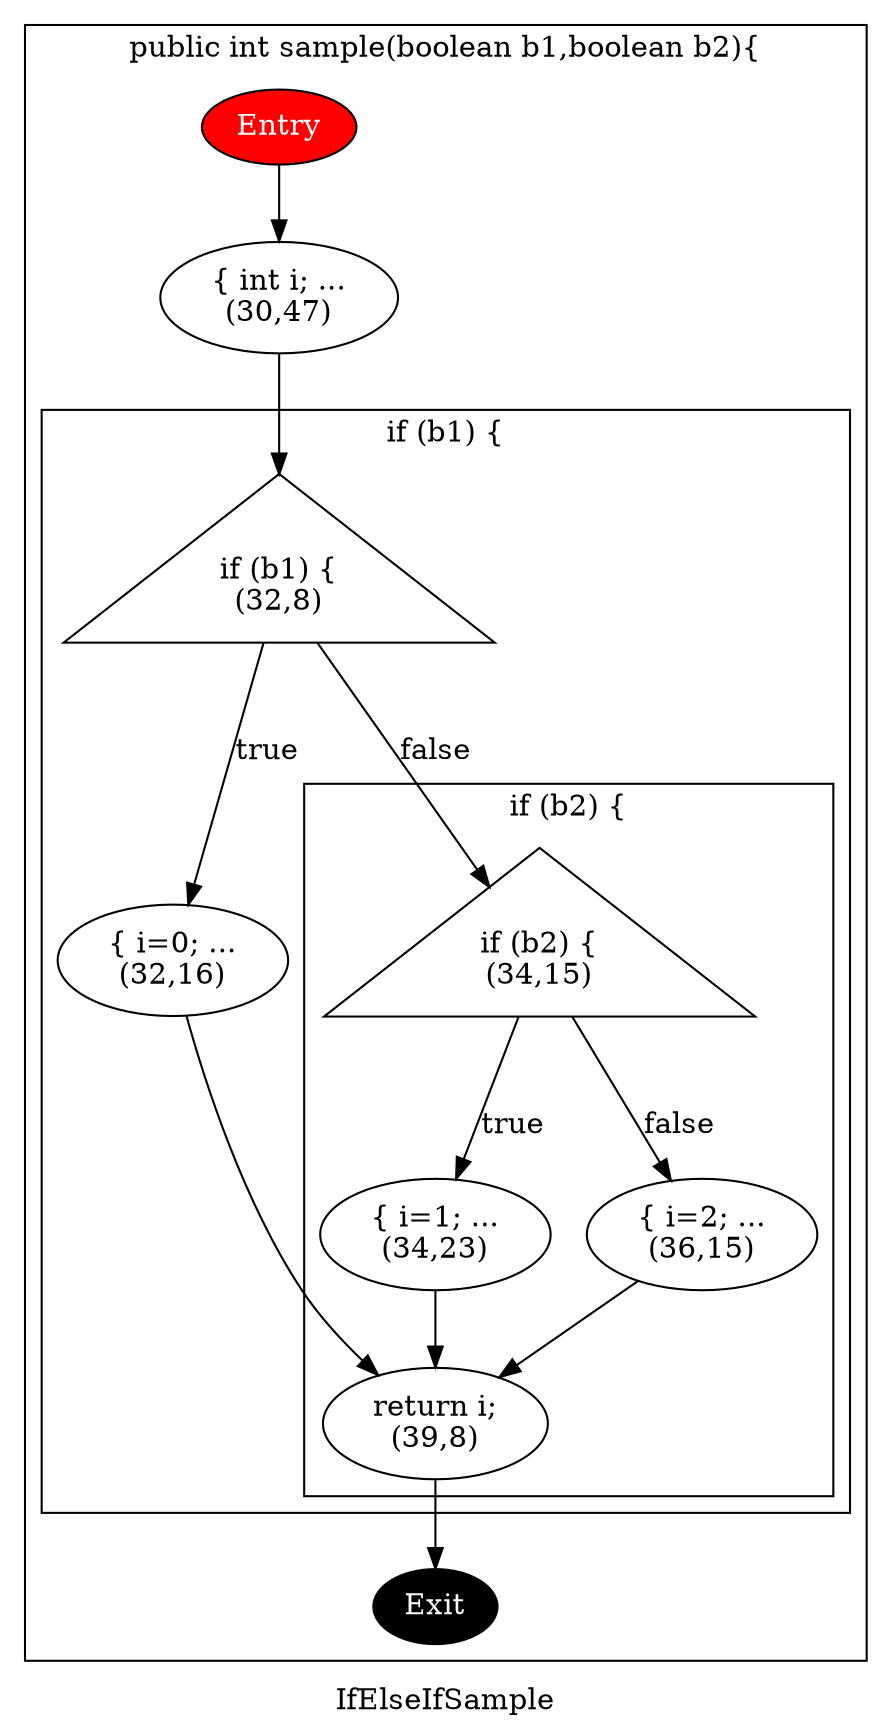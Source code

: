 digraph IfElseIfSample {
label="IfElseIfSample";
subgraph cluster_1154_public_int_sample_boolean_b1_boolean_b2__ {
label="public int sample(boolean b1,boolean b2){";
Entry [style="filled" fillcolor="red"   fontcolor="white"];
_30_47 [label="{ int i; ...\n(30,47)"];
_39_8 [label="return i;\n(39,8)"];
Exit  [style="filled" fillcolor="black" fontcolor="white"];

Entry -> _30_47
_30_47 -> _32_8
_39_8 -> Exit

subgraph cluster_1209_if__b1___ {
label="if (b1) {";
_32_8 [label="if (b1) {\n(32,8)",shape="triangle"];
_32_16 [label="{ i=0; ...\n(32,16)"];

_32_8 -> _32_16 [label="true"];
_32_8 -> _34_15 [label="false"];
_32_16 -> _39_8

subgraph cluster_1238_if__b2___ {
label="if (b2) {";
_34_15 [label="if (b2) {\n(34,15)",shape="triangle"];
_34_23 [label="{ i=1; ...\n(34,23)"];
_36_15 [label="{ i=2; ...\n(36,15)"];

_34_15 -> _34_23 [label="true"];
_34_15 -> _36_15 [label="false"];
_34_23 -> _39_8
_36_15 -> _39_8
}
}
}
}

